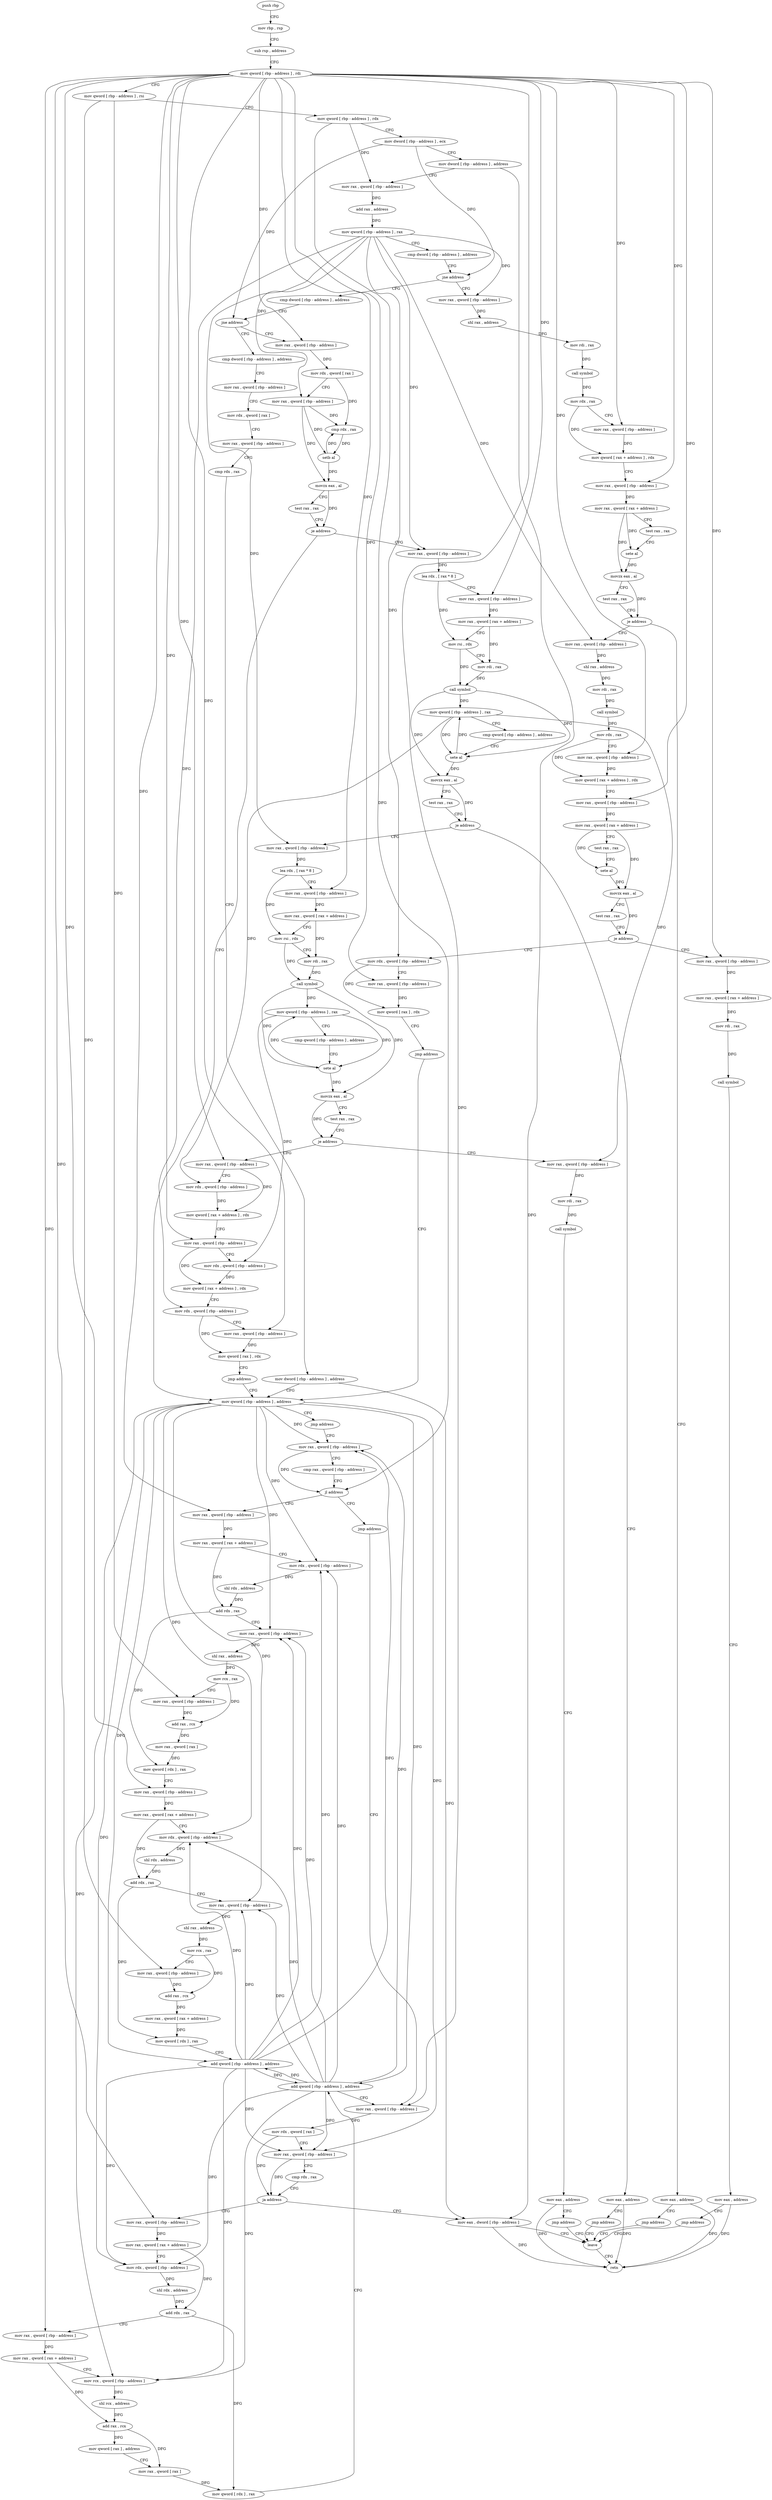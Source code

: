 digraph "func" {
"4417596" [label = "push rbp" ]
"4417597" [label = "mov rbp , rsp" ]
"4417600" [label = "sub rsp , address" ]
"4417604" [label = "mov qword [ rbp - address ] , rdi" ]
"4417608" [label = "mov qword [ rbp - address ] , rsi" ]
"4417612" [label = "mov qword [ rbp - address ] , rdx" ]
"4417616" [label = "mov dword [ rbp - address ] , ecx" ]
"4417619" [label = "mov dword [ rbp - address ] , address" ]
"4417626" [label = "mov rax , qword [ rbp - address ]" ]
"4417630" [label = "add rax , address" ]
"4417634" [label = "mov qword [ rbp - address ] , rax" ]
"4417638" [label = "cmp dword [ rbp - address ] , address" ]
"4417642" [label = "jne address" ]
"4417798" [label = "cmp dword [ rbp - address ] , address" ]
"4417648" [label = "mov rax , qword [ rbp - address ]" ]
"4417802" [label = "jne address" ]
"4418008" [label = "cmp dword [ rbp - address ] , address" ]
"4417808" [label = "mov rax , qword [ rbp - address ]" ]
"4417652" [label = "shl rax , address" ]
"4417656" [label = "mov rdi , rax" ]
"4417659" [label = "call symbol" ]
"4417664" [label = "mov rdx , rax" ]
"4417667" [label = "mov rax , qword [ rbp - address ]" ]
"4417671" [label = "mov qword [ rax + address ] , rdx" ]
"4417675" [label = "mov rax , qword [ rbp - address ]" ]
"4417679" [label = "mov rax , qword [ rax + address ]" ]
"4417683" [label = "test rax , rax" ]
"4417686" [label = "sete al" ]
"4417689" [label = "movzx eax , al" ]
"4417692" [label = "test rax , rax" ]
"4417695" [label = "je address" ]
"4417707" [label = "mov rax , qword [ rbp - address ]" ]
"4417697" [label = "mov eax , address" ]
"4418012" [label = "mov rax , qword [ rbp - address ]" ]
"4418016" [label = "mov rdx , qword [ rax ]" ]
"4418019" [label = "mov rax , qword [ rbp - address ]" ]
"4418023" [label = "cmp rdx , rax" ]
"4418026" [label = "mov dword [ rbp - address ] , address" ]
"4418033" [label = "mov qword [ rbp - address ] , address" ]
"4417812" [label = "mov rdx , qword [ rax ]" ]
"4417815" [label = "mov rax , qword [ rbp - address ]" ]
"4417819" [label = "cmp rdx , rax" ]
"4417822" [label = "setb al" ]
"4417825" [label = "movzx eax , al" ]
"4417828" [label = "test rax , rax" ]
"4417831" [label = "je address" ]
"4417837" [label = "mov rax , qword [ rbp - address ]" ]
"4417711" [label = "shl rax , address" ]
"4417715" [label = "mov rdi , rax" ]
"4417718" [label = "call symbol" ]
"4417723" [label = "mov rdx , rax" ]
"4417726" [label = "mov rax , qword [ rbp - address ]" ]
"4417730" [label = "mov qword [ rax + address ] , rdx" ]
"4417734" [label = "mov rax , qword [ rbp - address ]" ]
"4417738" [label = "mov rax , qword [ rax + address ]" ]
"4417742" [label = "test rax , rax" ]
"4417745" [label = "sete al" ]
"4417748" [label = "movzx eax , al" ]
"4417751" [label = "test rax , rax" ]
"4417754" [label = "je address" ]
"4417782" [label = "mov rdx , qword [ rbp - address ]" ]
"4417756" [label = "mov rax , qword [ rbp - address ]" ]
"4417702" [label = "jmp address" ]
"4418222" [label = "leave" ]
"4418135" [label = "mov rax , qword [ rbp - address ]" ]
"4418139" [label = "cmp rax , qword [ rbp - address ]" ]
"4418143" [label = "jl address" ]
"4418043" [label = "mov rax , qword [ rbp - address ]" ]
"4418145" [label = "jmp address" ]
"4418041" [label = "jmp address" ]
"4417841" [label = "lea rdx , [ rax * 8 ]" ]
"4417849" [label = "mov rax , qword [ rbp - address ]" ]
"4417853" [label = "mov rax , qword [ rax + address ]" ]
"4417857" [label = "mov rsi , rdx" ]
"4417860" [label = "mov rdi , rax" ]
"4417863" [label = "call symbol" ]
"4417868" [label = "mov qword [ rbp - address ] , rax" ]
"4417872" [label = "cmp qword [ rbp - address ] , address" ]
"4417877" [label = "sete al" ]
"4417880" [label = "movzx eax , al" ]
"4417883" [label = "test rax , rax" ]
"4417886" [label = "je address" ]
"4417898" [label = "mov rax , qword [ rbp - address ]" ]
"4417888" [label = "mov eax , address" ]
"4417786" [label = "mov rax , qword [ rbp - address ]" ]
"4417790" [label = "mov qword [ rax ] , rdx" ]
"4417793" [label = "jmp address" ]
"4417760" [label = "mov rax , qword [ rax + address ]" ]
"4417764" [label = "mov rdi , rax" ]
"4417767" [label = "call symbol" ]
"4417772" [label = "mov eax , address" ]
"4417777" [label = "jmp address" ]
"4418223" [label = "retn" ]
"4418047" [label = "mov rax , qword [ rax + address ]" ]
"4418051" [label = "mov rdx , qword [ rbp - address ]" ]
"4418055" [label = "shl rdx , address" ]
"4418059" [label = "add rdx , rax" ]
"4418062" [label = "mov rax , qword [ rbp - address ]" ]
"4418066" [label = "shl rax , address" ]
"4418070" [label = "mov rcx , rax" ]
"4418073" [label = "mov rax , qword [ rbp - address ]" ]
"4418077" [label = "add rax , rcx" ]
"4418080" [label = "mov rax , qword [ rax ]" ]
"4418083" [label = "mov qword [ rdx ] , rax" ]
"4418086" [label = "mov rax , qword [ rbp - address ]" ]
"4418090" [label = "mov rax , qword [ rax + address ]" ]
"4418094" [label = "mov rdx , qword [ rbp - address ]" ]
"4418098" [label = "shl rdx , address" ]
"4418102" [label = "add rdx , rax" ]
"4418105" [label = "mov rax , qword [ rbp - address ]" ]
"4418109" [label = "shl rax , address" ]
"4418113" [label = "mov rcx , rax" ]
"4418116" [label = "mov rax , qword [ rbp - address ]" ]
"4418120" [label = "add rax , rcx" ]
"4418123" [label = "mov rax , qword [ rax + address ]" ]
"4418127" [label = "mov qword [ rdx ] , rax" ]
"4418130" [label = "add qword [ rbp - address ] , address" ]
"4418203" [label = "mov rax , qword [ rbp - address ]" ]
"4417902" [label = "lea rdx , [ rax * 8 ]" ]
"4417910" [label = "mov rax , qword [ rbp - address ]" ]
"4417914" [label = "mov rax , qword [ rax + address ]" ]
"4417918" [label = "mov rsi , rdx" ]
"4417921" [label = "mov rdi , rax" ]
"4417924" [label = "call symbol" ]
"4417929" [label = "mov qword [ rbp - address ] , rax" ]
"4417933" [label = "cmp qword [ rbp - address ] , address" ]
"4417938" [label = "sete al" ]
"4417941" [label = "movzx eax , al" ]
"4417944" [label = "test rax , rax" ]
"4417947" [label = "je address" ]
"4417971" [label = "mov rax , qword [ rbp - address ]" ]
"4417949" [label = "mov rax , qword [ rbp - address ]" ]
"4417893" [label = "jmp address" ]
"4418207" [label = "mov rdx , qword [ rax ]" ]
"4418210" [label = "mov rax , qword [ rbp - address ]" ]
"4418214" [label = "cmp rdx , rax" ]
"4418217" [label = "ja address" ]
"4418147" [label = "mov rax , qword [ rbp - address ]" ]
"4418219" [label = "mov eax , dword [ rbp - address ]" ]
"4417975" [label = "mov rdx , qword [ rbp - address ]" ]
"4417979" [label = "mov qword [ rax + address ] , rdx" ]
"4417983" [label = "mov rax , qword [ rbp - address ]" ]
"4417987" [label = "mov rdx , qword [ rbp - address ]" ]
"4417991" [label = "mov qword [ rax + address ] , rdx" ]
"4417995" [label = "mov rdx , qword [ rbp - address ]" ]
"4417999" [label = "mov rax , qword [ rbp - address ]" ]
"4418003" [label = "mov qword [ rax ] , rdx" ]
"4418006" [label = "jmp address" ]
"4417953" [label = "mov rdi , rax" ]
"4417956" [label = "call symbol" ]
"4417961" [label = "mov eax , address" ]
"4417966" [label = "jmp address" ]
"4418151" [label = "mov rax , qword [ rax + address ]" ]
"4418155" [label = "mov rdx , qword [ rbp - address ]" ]
"4418159" [label = "shl rdx , address" ]
"4418163" [label = "add rdx , rax" ]
"4418166" [label = "mov rax , qword [ rbp - address ]" ]
"4418170" [label = "mov rax , qword [ rax + address ]" ]
"4418174" [label = "mov rcx , qword [ rbp - address ]" ]
"4418178" [label = "shl rcx , address" ]
"4418182" [label = "add rax , rcx" ]
"4418185" [label = "mov qword [ rax ] , address" ]
"4418192" [label = "mov rax , qword [ rax ]" ]
"4418195" [label = "mov qword [ rdx ] , rax" ]
"4418198" [label = "add qword [ rbp - address ] , address" ]
"4417596" -> "4417597" [ label = "CFG" ]
"4417597" -> "4417600" [ label = "CFG" ]
"4417600" -> "4417604" [ label = "CFG" ]
"4417604" -> "4417608" [ label = "CFG" ]
"4417604" -> "4417667" [ label = "DFG" ]
"4417604" -> "4417675" [ label = "DFG" ]
"4417604" -> "4417808" [ label = "DFG" ]
"4417604" -> "4417726" [ label = "DFG" ]
"4417604" -> "4417734" [ label = "DFG" ]
"4417604" -> "4417849" [ label = "DFG" ]
"4417604" -> "4417786" [ label = "DFG" ]
"4417604" -> "4417756" [ label = "DFG" ]
"4417604" -> "4417910" [ label = "DFG" ]
"4417604" -> "4418043" [ label = "DFG" ]
"4417604" -> "4418086" [ label = "DFG" ]
"4417604" -> "4417971" [ label = "DFG" ]
"4417604" -> "4417983" [ label = "DFG" ]
"4417604" -> "4417999" [ label = "DFG" ]
"4417604" -> "4418203" [ label = "DFG" ]
"4417604" -> "4418147" [ label = "DFG" ]
"4417604" -> "4418166" [ label = "DFG" ]
"4417608" -> "4417612" [ label = "CFG" ]
"4417608" -> "4418073" [ label = "DFG" ]
"4417608" -> "4418116" [ label = "DFG" ]
"4417612" -> "4417616" [ label = "CFG" ]
"4417612" -> "4417626" [ label = "DFG" ]
"4417612" -> "4418143" [ label = "DFG" ]
"4417616" -> "4417619" [ label = "CFG" ]
"4417616" -> "4417642" [ label = "DFG" ]
"4417616" -> "4417802" [ label = "DFG" ]
"4417619" -> "4417626" [ label = "CFG" ]
"4417619" -> "4418219" [ label = "DFG" ]
"4417626" -> "4417630" [ label = "DFG" ]
"4417630" -> "4417634" [ label = "DFG" ]
"4417634" -> "4417638" [ label = "CFG" ]
"4417634" -> "4417648" [ label = "DFG" ]
"4417634" -> "4417815" [ label = "DFG" ]
"4417634" -> "4417707" [ label = "DFG" ]
"4417634" -> "4417837" [ label = "DFG" ]
"4417634" -> "4417782" [ label = "DFG" ]
"4417634" -> "4417898" [ label = "DFG" ]
"4417634" -> "4417995" [ label = "DFG" ]
"4417638" -> "4417642" [ label = "CFG" ]
"4417642" -> "4417798" [ label = "CFG" ]
"4417642" -> "4417648" [ label = "CFG" ]
"4417798" -> "4417802" [ label = "CFG" ]
"4417648" -> "4417652" [ label = "DFG" ]
"4417802" -> "4418008" [ label = "CFG" ]
"4417802" -> "4417808" [ label = "CFG" ]
"4418008" -> "4418012" [ label = "CFG" ]
"4417808" -> "4417812" [ label = "DFG" ]
"4417652" -> "4417656" [ label = "DFG" ]
"4417656" -> "4417659" [ label = "DFG" ]
"4417659" -> "4417664" [ label = "DFG" ]
"4417664" -> "4417667" [ label = "CFG" ]
"4417664" -> "4417671" [ label = "DFG" ]
"4417667" -> "4417671" [ label = "DFG" ]
"4417671" -> "4417675" [ label = "CFG" ]
"4417675" -> "4417679" [ label = "DFG" ]
"4417679" -> "4417683" [ label = "CFG" ]
"4417679" -> "4417686" [ label = "DFG" ]
"4417679" -> "4417689" [ label = "DFG" ]
"4417683" -> "4417686" [ label = "CFG" ]
"4417686" -> "4417689" [ label = "DFG" ]
"4417689" -> "4417692" [ label = "CFG" ]
"4417689" -> "4417695" [ label = "DFG" ]
"4417692" -> "4417695" [ label = "CFG" ]
"4417695" -> "4417707" [ label = "CFG" ]
"4417695" -> "4417697" [ label = "CFG" ]
"4417707" -> "4417711" [ label = "DFG" ]
"4417697" -> "4417702" [ label = "CFG" ]
"4417697" -> "4418223" [ label = "DFG" ]
"4418012" -> "4418016" [ label = "CFG" ]
"4418016" -> "4418019" [ label = "CFG" ]
"4418019" -> "4418023" [ label = "CFG" ]
"4418023" -> "4418026" [ label = "CFG" ]
"4418026" -> "4418033" [ label = "CFG" ]
"4418026" -> "4418219" [ label = "DFG" ]
"4418033" -> "4418041" [ label = "CFG" ]
"4418033" -> "4418135" [ label = "DFG" ]
"4418033" -> "4418051" [ label = "DFG" ]
"4418033" -> "4418062" [ label = "DFG" ]
"4418033" -> "4418094" [ label = "DFG" ]
"4418033" -> "4418105" [ label = "DFG" ]
"4418033" -> "4418130" [ label = "DFG" ]
"4418033" -> "4418210" [ label = "DFG" ]
"4418033" -> "4418155" [ label = "DFG" ]
"4418033" -> "4418174" [ label = "DFG" ]
"4418033" -> "4418198" [ label = "DFG" ]
"4417812" -> "4417815" [ label = "CFG" ]
"4417812" -> "4417819" [ label = "DFG" ]
"4417815" -> "4417819" [ label = "DFG" ]
"4417815" -> "4417822" [ label = "DFG" ]
"4417815" -> "4417825" [ label = "DFG" ]
"4417819" -> "4417822" [ label = "DFG" ]
"4417822" -> "4417825" [ label = "DFG" ]
"4417822" -> "4417819" [ label = "DFG" ]
"4417825" -> "4417828" [ label = "CFG" ]
"4417825" -> "4417831" [ label = "DFG" ]
"4417828" -> "4417831" [ label = "CFG" ]
"4417831" -> "4418033" [ label = "CFG" ]
"4417831" -> "4417837" [ label = "CFG" ]
"4417837" -> "4417841" [ label = "DFG" ]
"4417711" -> "4417715" [ label = "DFG" ]
"4417715" -> "4417718" [ label = "DFG" ]
"4417718" -> "4417723" [ label = "DFG" ]
"4417723" -> "4417726" [ label = "CFG" ]
"4417723" -> "4417730" [ label = "DFG" ]
"4417726" -> "4417730" [ label = "DFG" ]
"4417730" -> "4417734" [ label = "CFG" ]
"4417734" -> "4417738" [ label = "DFG" ]
"4417738" -> "4417742" [ label = "CFG" ]
"4417738" -> "4417745" [ label = "DFG" ]
"4417738" -> "4417748" [ label = "DFG" ]
"4417742" -> "4417745" [ label = "CFG" ]
"4417745" -> "4417748" [ label = "DFG" ]
"4417748" -> "4417751" [ label = "CFG" ]
"4417748" -> "4417754" [ label = "DFG" ]
"4417751" -> "4417754" [ label = "CFG" ]
"4417754" -> "4417782" [ label = "CFG" ]
"4417754" -> "4417756" [ label = "CFG" ]
"4417782" -> "4417786" [ label = "CFG" ]
"4417782" -> "4417790" [ label = "DFG" ]
"4417756" -> "4417760" [ label = "DFG" ]
"4417702" -> "4418222" [ label = "CFG" ]
"4418222" -> "4418223" [ label = "CFG" ]
"4418135" -> "4418139" [ label = "CFG" ]
"4418135" -> "4418143" [ label = "DFG" ]
"4418139" -> "4418143" [ label = "CFG" ]
"4418143" -> "4418043" [ label = "CFG" ]
"4418143" -> "4418145" [ label = "CFG" ]
"4418043" -> "4418047" [ label = "DFG" ]
"4418145" -> "4418203" [ label = "CFG" ]
"4418041" -> "4418135" [ label = "CFG" ]
"4417841" -> "4417849" [ label = "CFG" ]
"4417841" -> "4417857" [ label = "DFG" ]
"4417849" -> "4417853" [ label = "DFG" ]
"4417853" -> "4417857" [ label = "CFG" ]
"4417853" -> "4417860" [ label = "DFG" ]
"4417857" -> "4417860" [ label = "CFG" ]
"4417857" -> "4417863" [ label = "DFG" ]
"4417860" -> "4417863" [ label = "DFG" ]
"4417863" -> "4417868" [ label = "DFG" ]
"4417863" -> "4417877" [ label = "DFG" ]
"4417863" -> "4417880" [ label = "DFG" ]
"4417868" -> "4417872" [ label = "CFG" ]
"4417868" -> "4417877" [ label = "DFG" ]
"4417868" -> "4417975" [ label = "DFG" ]
"4417868" -> "4417949" [ label = "DFG" ]
"4417872" -> "4417877" [ label = "CFG" ]
"4417877" -> "4417880" [ label = "DFG" ]
"4417877" -> "4417868" [ label = "DFG" ]
"4417880" -> "4417883" [ label = "CFG" ]
"4417880" -> "4417886" [ label = "DFG" ]
"4417883" -> "4417886" [ label = "CFG" ]
"4417886" -> "4417898" [ label = "CFG" ]
"4417886" -> "4417888" [ label = "CFG" ]
"4417898" -> "4417902" [ label = "DFG" ]
"4417888" -> "4417893" [ label = "CFG" ]
"4417888" -> "4418223" [ label = "DFG" ]
"4417786" -> "4417790" [ label = "DFG" ]
"4417790" -> "4417793" [ label = "CFG" ]
"4417793" -> "4418033" [ label = "CFG" ]
"4417760" -> "4417764" [ label = "DFG" ]
"4417764" -> "4417767" [ label = "DFG" ]
"4417767" -> "4417772" [ label = "CFG" ]
"4417772" -> "4417777" [ label = "CFG" ]
"4417772" -> "4418223" [ label = "DFG" ]
"4417777" -> "4418222" [ label = "CFG" ]
"4418047" -> "4418051" [ label = "CFG" ]
"4418047" -> "4418059" [ label = "DFG" ]
"4418051" -> "4418055" [ label = "DFG" ]
"4418055" -> "4418059" [ label = "DFG" ]
"4418059" -> "4418062" [ label = "CFG" ]
"4418059" -> "4418083" [ label = "DFG" ]
"4418062" -> "4418066" [ label = "DFG" ]
"4418066" -> "4418070" [ label = "DFG" ]
"4418070" -> "4418073" [ label = "CFG" ]
"4418070" -> "4418077" [ label = "DFG" ]
"4418073" -> "4418077" [ label = "DFG" ]
"4418077" -> "4418080" [ label = "DFG" ]
"4418080" -> "4418083" [ label = "DFG" ]
"4418083" -> "4418086" [ label = "CFG" ]
"4418086" -> "4418090" [ label = "DFG" ]
"4418090" -> "4418094" [ label = "CFG" ]
"4418090" -> "4418102" [ label = "DFG" ]
"4418094" -> "4418098" [ label = "DFG" ]
"4418098" -> "4418102" [ label = "DFG" ]
"4418102" -> "4418105" [ label = "CFG" ]
"4418102" -> "4418127" [ label = "DFG" ]
"4418105" -> "4418109" [ label = "DFG" ]
"4418109" -> "4418113" [ label = "DFG" ]
"4418113" -> "4418116" [ label = "CFG" ]
"4418113" -> "4418120" [ label = "DFG" ]
"4418116" -> "4418120" [ label = "DFG" ]
"4418120" -> "4418123" [ label = "DFG" ]
"4418123" -> "4418127" [ label = "DFG" ]
"4418127" -> "4418130" [ label = "CFG" ]
"4418130" -> "4418135" [ label = "DFG" ]
"4418130" -> "4418051" [ label = "DFG" ]
"4418130" -> "4418062" [ label = "DFG" ]
"4418130" -> "4418094" [ label = "DFG" ]
"4418130" -> "4418105" [ label = "DFG" ]
"4418130" -> "4418210" [ label = "DFG" ]
"4418130" -> "4418155" [ label = "DFG" ]
"4418130" -> "4418174" [ label = "DFG" ]
"4418130" -> "4418198" [ label = "DFG" ]
"4418203" -> "4418207" [ label = "DFG" ]
"4417902" -> "4417910" [ label = "CFG" ]
"4417902" -> "4417918" [ label = "DFG" ]
"4417910" -> "4417914" [ label = "DFG" ]
"4417914" -> "4417918" [ label = "CFG" ]
"4417914" -> "4417921" [ label = "DFG" ]
"4417918" -> "4417921" [ label = "CFG" ]
"4417918" -> "4417924" [ label = "DFG" ]
"4417921" -> "4417924" [ label = "DFG" ]
"4417924" -> "4417929" [ label = "DFG" ]
"4417924" -> "4417938" [ label = "DFG" ]
"4417924" -> "4417941" [ label = "DFG" ]
"4417929" -> "4417933" [ label = "CFG" ]
"4417929" -> "4417938" [ label = "DFG" ]
"4417929" -> "4417987" [ label = "DFG" ]
"4417933" -> "4417938" [ label = "CFG" ]
"4417938" -> "4417941" [ label = "DFG" ]
"4417938" -> "4417929" [ label = "DFG" ]
"4417941" -> "4417944" [ label = "CFG" ]
"4417941" -> "4417947" [ label = "DFG" ]
"4417944" -> "4417947" [ label = "CFG" ]
"4417947" -> "4417971" [ label = "CFG" ]
"4417947" -> "4417949" [ label = "CFG" ]
"4417971" -> "4417975" [ label = "CFG" ]
"4417971" -> "4417979" [ label = "DFG" ]
"4417949" -> "4417953" [ label = "DFG" ]
"4417893" -> "4418222" [ label = "CFG" ]
"4418207" -> "4418210" [ label = "CFG" ]
"4418207" -> "4418217" [ label = "DFG" ]
"4418210" -> "4418214" [ label = "CFG" ]
"4418210" -> "4418217" [ label = "DFG" ]
"4418214" -> "4418217" [ label = "CFG" ]
"4418217" -> "4418147" [ label = "CFG" ]
"4418217" -> "4418219" [ label = "CFG" ]
"4418147" -> "4418151" [ label = "DFG" ]
"4418219" -> "4418222" [ label = "CFG" ]
"4418219" -> "4418223" [ label = "DFG" ]
"4417975" -> "4417979" [ label = "DFG" ]
"4417979" -> "4417983" [ label = "CFG" ]
"4417983" -> "4417987" [ label = "CFG" ]
"4417983" -> "4417991" [ label = "DFG" ]
"4417987" -> "4417991" [ label = "DFG" ]
"4417991" -> "4417995" [ label = "CFG" ]
"4417995" -> "4417999" [ label = "CFG" ]
"4417995" -> "4418003" [ label = "DFG" ]
"4417999" -> "4418003" [ label = "DFG" ]
"4418003" -> "4418006" [ label = "CFG" ]
"4418006" -> "4418033" [ label = "CFG" ]
"4417953" -> "4417956" [ label = "DFG" ]
"4417956" -> "4417961" [ label = "CFG" ]
"4417961" -> "4417966" [ label = "CFG" ]
"4417961" -> "4418223" [ label = "DFG" ]
"4417966" -> "4418222" [ label = "CFG" ]
"4418151" -> "4418155" [ label = "CFG" ]
"4418151" -> "4418163" [ label = "DFG" ]
"4418155" -> "4418159" [ label = "DFG" ]
"4418159" -> "4418163" [ label = "DFG" ]
"4418163" -> "4418166" [ label = "CFG" ]
"4418163" -> "4418195" [ label = "DFG" ]
"4418166" -> "4418170" [ label = "DFG" ]
"4418170" -> "4418174" [ label = "CFG" ]
"4418170" -> "4418182" [ label = "DFG" ]
"4418174" -> "4418178" [ label = "DFG" ]
"4418178" -> "4418182" [ label = "DFG" ]
"4418182" -> "4418185" [ label = "DFG" ]
"4418182" -> "4418192" [ label = "DFG" ]
"4418185" -> "4418192" [ label = "CFG" ]
"4418192" -> "4418195" [ label = "DFG" ]
"4418195" -> "4418198" [ label = "CFG" ]
"4418198" -> "4418203" [ label = "CFG" ]
"4418198" -> "4418135" [ label = "DFG" ]
"4418198" -> "4418051" [ label = "DFG" ]
"4418198" -> "4418062" [ label = "DFG" ]
"4418198" -> "4418094" [ label = "DFG" ]
"4418198" -> "4418105" [ label = "DFG" ]
"4418198" -> "4418130" [ label = "DFG" ]
"4418198" -> "4418210" [ label = "DFG" ]
"4418198" -> "4418155" [ label = "DFG" ]
"4418198" -> "4418174" [ label = "DFG" ]
}
